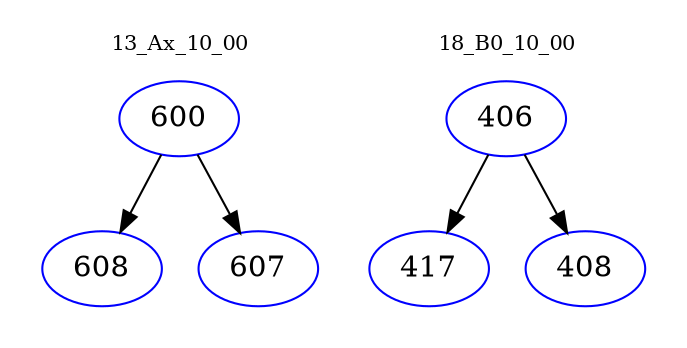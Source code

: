 digraph{
subgraph cluster_0 {
color = white
label = "13_Ax_10_00";
fontsize=10;
T0_600 [label="600", color="blue"]
T0_600 -> T0_608 [color="black"]
T0_608 [label="608", color="blue"]
T0_600 -> T0_607 [color="black"]
T0_607 [label="607", color="blue"]
}
subgraph cluster_1 {
color = white
label = "18_B0_10_00";
fontsize=10;
T1_406 [label="406", color="blue"]
T1_406 -> T1_417 [color="black"]
T1_417 [label="417", color="blue"]
T1_406 -> T1_408 [color="black"]
T1_408 [label="408", color="blue"]
}
}
